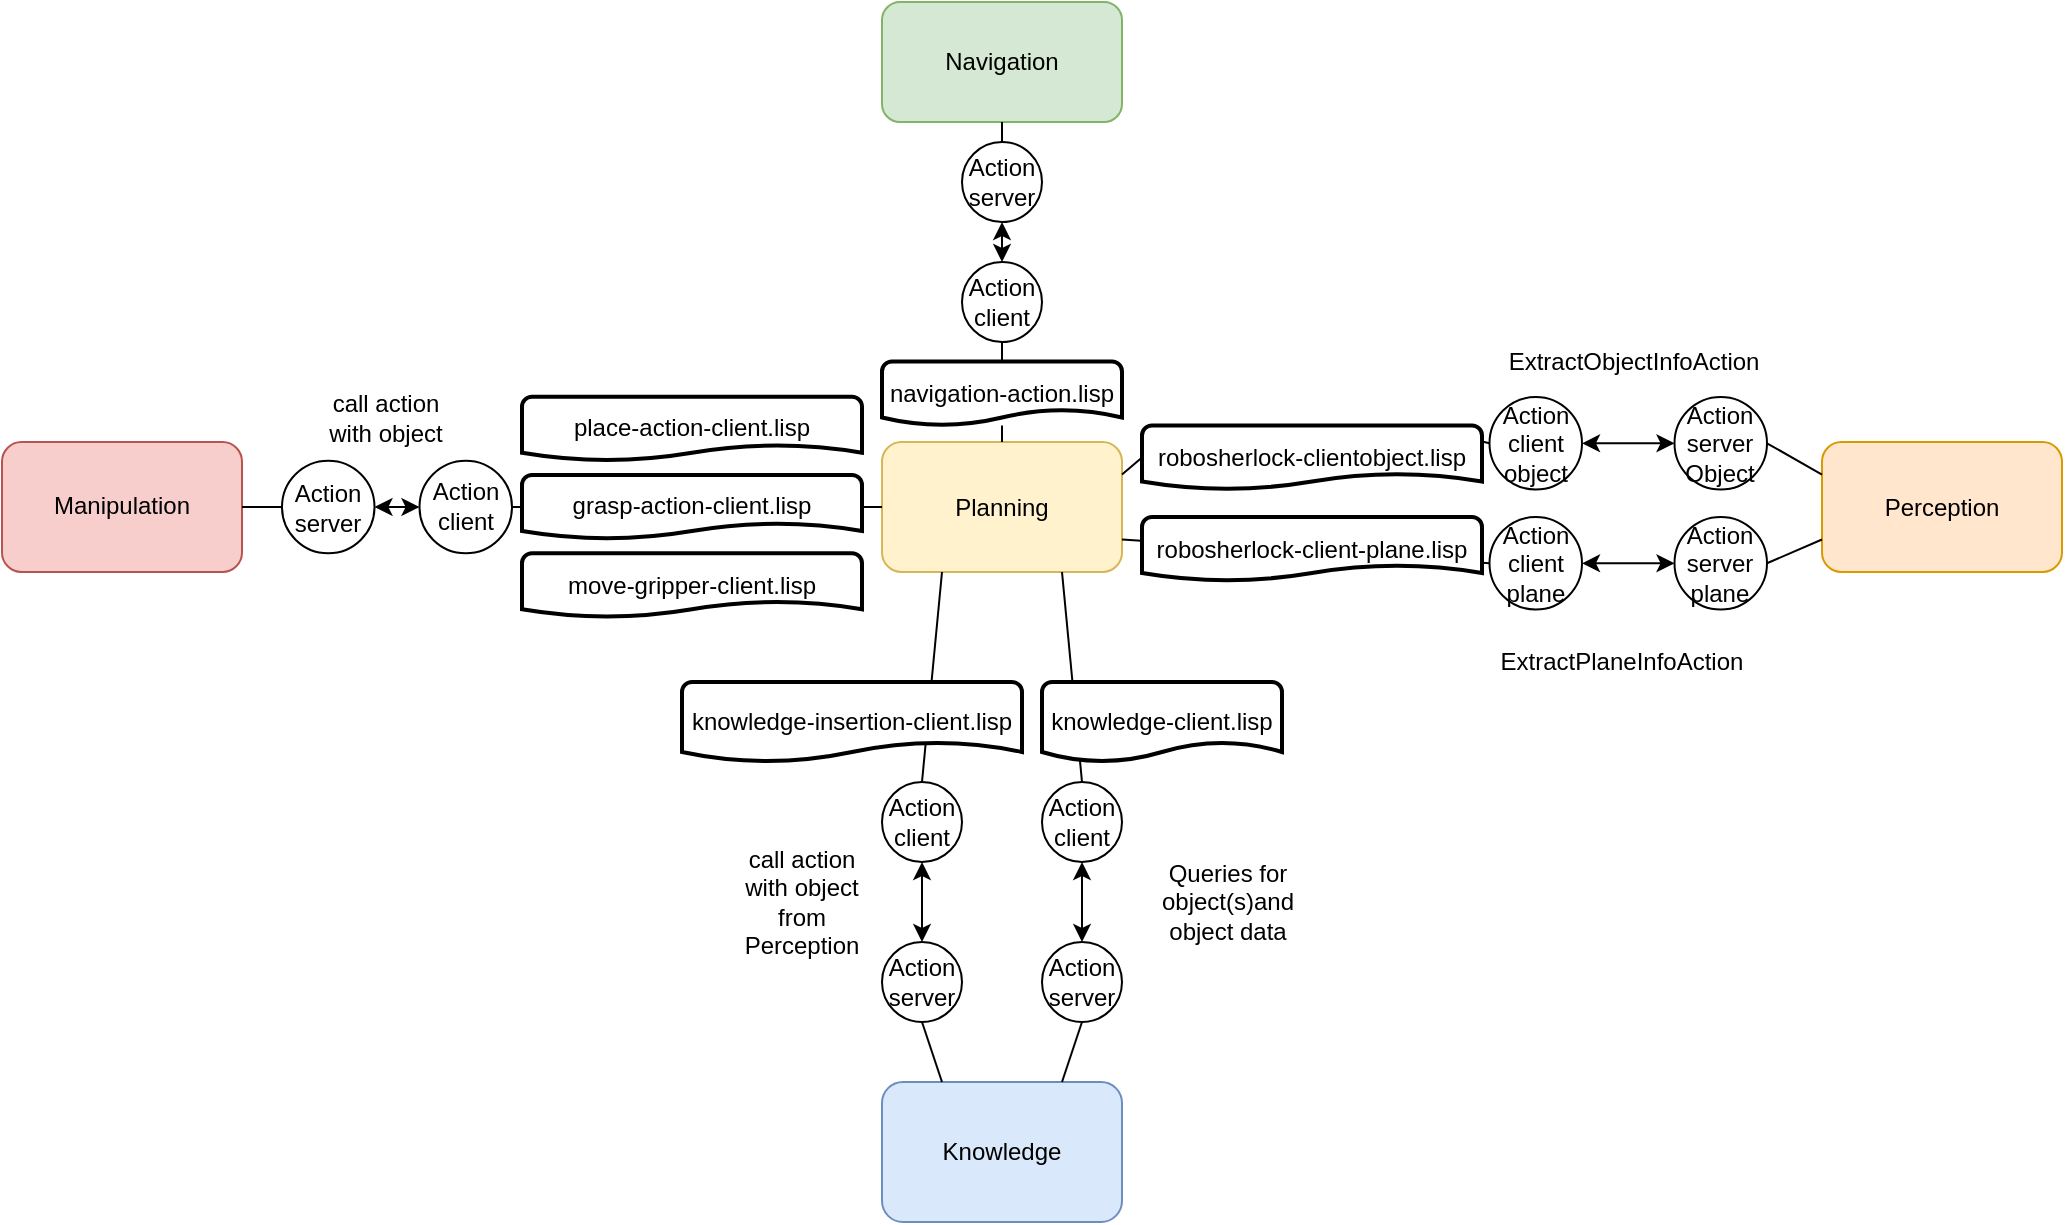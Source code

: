 <mxfile version="12.5.6" type="device"><diagram id="iuh2jrG7rsg8dXP2NMnp" name="Page-1"><mxGraphModel dx="1544" dy="1177" grid="1" gridSize="10" guides="1" tooltips="1" connect="1" arrows="1" fold="1" page="1" pageScale="1" pageWidth="827" pageHeight="1169" math="0" shadow="0"><root><mxCell id="0"/><mxCell id="1" parent="0"/><mxCell id="mez3bWT_Jf6ymg6FvYkj-1" value="Planning" style="rounded=1;whiteSpace=wrap;html=1;fillColor=#fff2cc;strokeColor=#d6b656;" parent="1" vertex="1"><mxGeometry x="380" y="230" width="120" height="65" as="geometry"/></mxCell><mxCell id="mez3bWT_Jf6ymg6FvYkj-2" value="Perception" style="rounded=1;whiteSpace=wrap;html=1;fillColor=#ffe6cc;strokeColor=#d79b00;" parent="1" vertex="1"><mxGeometry x="850" y="230.01" width="120" height="65" as="geometry"/></mxCell><mxCell id="mez3bWT_Jf6ymg6FvYkj-3" value="Knowledge" style="rounded=1;whiteSpace=wrap;html=1;fillColor=#dae8fc;strokeColor=#6c8ebf;" parent="1" vertex="1"><mxGeometry x="380" y="550" width="120" height="70" as="geometry"/></mxCell><mxCell id="mez3bWT_Jf6ymg6FvYkj-4" value="Manipulation" style="rounded=1;whiteSpace=wrap;html=1;fillColor=#f8cecc;strokeColor=#b85450;" parent="1" vertex="1"><mxGeometry x="-60" y="229.99" width="120" height="65" as="geometry"/></mxCell><mxCell id="mez3bWT_Jf6ymg6FvYkj-6" value="Navigation" style="rounded=1;whiteSpace=wrap;html=1;fillColor=#d5e8d4;strokeColor=#82b366;" parent="1" vertex="1"><mxGeometry x="380" y="10" width="120" height="60" as="geometry"/></mxCell><mxCell id="mez3bWT_Jf6ymg6FvYkj-60" value="Action&lt;br&gt;server" style="ellipse;whiteSpace=wrap;html=1;aspect=fixed;" parent="1" vertex="1"><mxGeometry x="80" y="239.38" width="46.25" height="46.25" as="geometry"/></mxCell><mxCell id="mez3bWT_Jf6ymg6FvYkj-61" value="Action&lt;br&gt;client" style="ellipse;whiteSpace=wrap;html=1;aspect=fixed;" parent="1" vertex="1"><mxGeometry x="148.75" y="239.37" width="46.25" height="46.25" as="geometry"/></mxCell><mxCell id="mez3bWT_Jf6ymg6FvYkj-66" value="" style="endArrow=classic;startArrow=classic;html=1;exitX=1;exitY=0.5;exitDx=0;exitDy=0;entryX=0;entryY=0.5;entryDx=0;entryDy=0;" parent="1" source="mez3bWT_Jf6ymg6FvYkj-60" target="mez3bWT_Jf6ymg6FvYkj-61" edge="1"><mxGeometry width="50" height="50" relative="1" as="geometry"><mxPoint x="140" y="340" as="sourcePoint"/><mxPoint x="190" y="290" as="targetPoint"/><Array as="points"/></mxGeometry></mxCell><mxCell id="mez3bWT_Jf6ymg6FvYkj-67" value="" style="endArrow=none;html=1;entryX=0;entryY=0.5;entryDx=0;entryDy=0;exitX=1;exitY=0.5;exitDx=0;exitDy=0;" parent="1" source="mez3bWT_Jf6ymg6FvYkj-4" target="mez3bWT_Jf6ymg6FvYkj-60" edge="1"><mxGeometry width="50" height="50" relative="1" as="geometry"><mxPoint x="150" y="330" as="sourcePoint"/><mxPoint x="200" y="280" as="targetPoint"/></mxGeometry></mxCell><mxCell id="mez3bWT_Jf6ymg6FvYkj-68" value="" style="endArrow=none;html=1;exitX=1;exitY=0.5;exitDx=0;exitDy=0;entryX=0;entryY=0.5;entryDx=0;entryDy=0;" parent="1" source="Ue3txVESYMJqGakFqi0r-17" target="mez3bWT_Jf6ymg6FvYkj-1" edge="1"><mxGeometry width="50" height="50" relative="1" as="geometry"><mxPoint x="330" y="350" as="sourcePoint"/><mxPoint x="380" y="300" as="targetPoint"/><Array as="points"/></mxGeometry></mxCell><mxCell id="mez3bWT_Jf6ymg6FvYkj-71" value="Action&lt;br&gt;server" style="ellipse;whiteSpace=wrap;html=1;aspect=fixed;direction=south;" parent="1" vertex="1"><mxGeometry x="380" y="480" width="40" height="40" as="geometry"/></mxCell><mxCell id="mez3bWT_Jf6ymg6FvYkj-72" value="" style="endArrow=classic;startArrow=classic;html=1;entryX=0.5;entryY=1;entryDx=0;entryDy=0;" parent="1" source="mez3bWT_Jf6ymg6FvYkj-71" target="mez3bWT_Jf6ymg6FvYkj-73" edge="1"><mxGeometry width="50" height="50" relative="1" as="geometry"><mxPoint x="355" y="570.62" as="sourcePoint"/><mxPoint x="485.0" y="493.125" as="targetPoint"/><Array as="points"/></mxGeometry></mxCell><mxCell id="mez3bWT_Jf6ymg6FvYkj-73" value="Action&lt;br&gt;client" style="ellipse;whiteSpace=wrap;html=1;aspect=fixed;" parent="1" vertex="1"><mxGeometry x="380" y="400" width="40" height="40" as="geometry"/></mxCell><mxCell id="mez3bWT_Jf6ymg6FvYkj-74" value="" style="endArrow=none;html=1;exitX=0.25;exitY=1;exitDx=0;exitDy=0;entryX=0.5;entryY=0;entryDx=0;entryDy=0;" parent="1" source="mez3bWT_Jf6ymg6FvYkj-1" target="mez3bWT_Jf6ymg6FvYkj-73" edge="1"><mxGeometry width="50" height="50" relative="1" as="geometry"><mxPoint x="356.25" y="272.505" as="sourcePoint"/><mxPoint x="390" y="272.5" as="targetPoint"/><Array as="points"/></mxGeometry></mxCell><mxCell id="mez3bWT_Jf6ymg6FvYkj-76" value="" style="endArrow=none;html=1;entryX=1;entryY=0.5;entryDx=0;entryDy=0;exitX=0.25;exitY=0;exitDx=0;exitDy=0;" parent="1" source="mez3bWT_Jf6ymg6FvYkj-3" target="mez3bWT_Jf6ymg6FvYkj-71" edge="1"><mxGeometry width="50" height="50" relative="1" as="geometry"><mxPoint x="300" y="550" as="sourcePoint"/><mxPoint x="350" y="500" as="targetPoint"/></mxGeometry></mxCell><mxCell id="mez3bWT_Jf6ymg6FvYkj-78" value="Action&lt;br&gt;&lt;div&gt;client&lt;br&gt;object&lt;br&gt;&lt;/div&gt;" style="ellipse;whiteSpace=wrap;html=1;aspect=fixed;" parent="1" vertex="1"><mxGeometry x="683.75" y="207.51" width="46.25" height="46.25" as="geometry"/></mxCell><mxCell id="mez3bWT_Jf6ymg6FvYkj-79" value="Action&lt;br&gt;server&lt;br&gt;Object" style="ellipse;whiteSpace=wrap;html=1;aspect=fixed;" parent="1" vertex="1"><mxGeometry x="776.25" y="207.51" width="46.25" height="46.25" as="geometry"/></mxCell><mxCell id="mez3bWT_Jf6ymg6FvYkj-80" value="" style="endArrow=none;html=1;exitX=1;exitY=0.25;exitDx=0;exitDy=0;entryX=0;entryY=0.5;entryDx=0;entryDy=0;" parent="1" source="Ue3txVESYMJqGakFqi0r-8" target="mez3bWT_Jf6ymg6FvYkj-78" edge="1"><mxGeometry width="50" height="50" relative="1" as="geometry"><mxPoint x="550" y="380" as="sourcePoint"/><mxPoint x="600" y="330" as="targetPoint"/></mxGeometry></mxCell><mxCell id="mez3bWT_Jf6ymg6FvYkj-81" value="" style="endArrow=none;html=1;entryX=0;entryY=0.25;entryDx=0;entryDy=0;exitX=1;exitY=0.5;exitDx=0;exitDy=0;" parent="1" source="mez3bWT_Jf6ymg6FvYkj-79" target="mez3bWT_Jf6ymg6FvYkj-2" edge="1"><mxGeometry width="50" height="50" relative="1" as="geometry"><mxPoint x="750" y="357.51" as="sourcePoint"/><mxPoint x="810" y="243.76" as="targetPoint"/></mxGeometry></mxCell><mxCell id="mez3bWT_Jf6ymg6FvYkj-83" value="" style="endArrow=classic;startArrow=classic;html=1;entryX=0;entryY=0.5;entryDx=0;entryDy=0;exitX=1;exitY=0.5;exitDx=0;exitDy=0;" parent="1" source="mez3bWT_Jf6ymg6FvYkj-78" target="mez3bWT_Jf6ymg6FvYkj-79" edge="1"><mxGeometry width="50" height="50" relative="1" as="geometry"><mxPoint x="670" y="327.51" as="sourcePoint"/><mxPoint x="720" y="277.51" as="targetPoint"/></mxGeometry></mxCell><mxCell id="mez3bWT_Jf6ymg6FvYkj-84" value="Action&lt;br&gt;&lt;div&gt;client&lt;/div&gt;&lt;div&gt;plane&lt;br&gt;&lt;/div&gt;" style="ellipse;whiteSpace=wrap;html=1;aspect=fixed;" parent="1" vertex="1"><mxGeometry x="683.75" y="267.51" width="46.25" height="46.25" as="geometry"/></mxCell><mxCell id="mez3bWT_Jf6ymg6FvYkj-86" value="Action&lt;br&gt;server&lt;br&gt;plane" style="ellipse;whiteSpace=wrap;html=1;aspect=fixed;" parent="1" vertex="1"><mxGeometry x="776.25" y="267.51" width="46.25" height="46.25" as="geometry"/></mxCell><mxCell id="mez3bWT_Jf6ymg6FvYkj-87" value="" style="endArrow=none;html=1;exitX=1;exitY=0.75;exitDx=0;exitDy=0;entryX=0;entryY=0.5;entryDx=0;entryDy=0;" parent="1" source="mez3bWT_Jf6ymg6FvYkj-1" target="mez3bWT_Jf6ymg6FvYkj-84" edge="1"><mxGeometry width="50" height="50" relative="1" as="geometry"><mxPoint x="550" y="400" as="sourcePoint"/><mxPoint x="600" y="350" as="targetPoint"/></mxGeometry></mxCell><mxCell id="mez3bWT_Jf6ymg6FvYkj-88" value="" style="endArrow=none;html=1;entryX=0;entryY=0.75;entryDx=0;entryDy=0;exitX=1;exitY=0.5;exitDx=0;exitDy=0;" parent="1" source="mez3bWT_Jf6ymg6FvYkj-86" target="mez3bWT_Jf6ymg6FvYkj-2" edge="1"><mxGeometry width="50" height="50" relative="1" as="geometry"><mxPoint x="730" y="387.51" as="sourcePoint"/><mxPoint x="810" y="276.26" as="targetPoint"/></mxGeometry></mxCell><mxCell id="mez3bWT_Jf6ymg6FvYkj-89" value="" style="endArrow=classic;startArrow=classic;html=1;exitX=1;exitY=0.5;exitDx=0;exitDy=0;entryX=0;entryY=0.5;entryDx=0;entryDy=0;" parent="1" source="mez3bWT_Jf6ymg6FvYkj-84" target="mez3bWT_Jf6ymg6FvYkj-86" edge="1"><mxGeometry width="50" height="50" relative="1" as="geometry"><mxPoint x="700" y="417.51" as="sourcePoint"/><mxPoint x="750" y="367.51" as="targetPoint"/></mxGeometry></mxCell><mxCell id="mez3bWT_Jf6ymg6FvYkj-91" value="Action&lt;br&gt;client" style="ellipse;whiteSpace=wrap;html=1;aspect=fixed;" parent="1" vertex="1"><mxGeometry x="420" y="140" width="40" height="40" as="geometry"/></mxCell><mxCell id="mez3bWT_Jf6ymg6FvYkj-92" value="Action&lt;br&gt;server" style="ellipse;whiteSpace=wrap;html=1;aspect=fixed;direction=south;" parent="1" vertex="1"><mxGeometry x="420" y="80" width="40" height="40" as="geometry"/></mxCell><mxCell id="mez3bWT_Jf6ymg6FvYkj-93" value="" style="endArrow=none;html=1;exitX=0.5;exitY=0;exitDx=0;exitDy=0;entryX=0.5;entryY=1;entryDx=0;entryDy=0;" parent="1" source="Ue3txVESYMJqGakFqi0r-14" target="mez3bWT_Jf6ymg6FvYkj-91" edge="1"><mxGeometry width="50" height="50" relative="1" as="geometry"><mxPoint x="360" y="190" as="sourcePoint"/><mxPoint x="410" y="140" as="targetPoint"/></mxGeometry></mxCell><mxCell id="mez3bWT_Jf6ymg6FvYkj-94" value="" style="endArrow=none;html=1;entryX=0.5;entryY=1;entryDx=0;entryDy=0;exitX=0;exitY=0.5;exitDx=0;exitDy=0;" parent="1" source="mez3bWT_Jf6ymg6FvYkj-92" target="mez3bWT_Jf6ymg6FvYkj-6" edge="1"><mxGeometry width="50" height="50" relative="1" as="geometry"><mxPoint x="360" y="160" as="sourcePoint"/><mxPoint x="410" y="110" as="targetPoint"/></mxGeometry></mxCell><mxCell id="mez3bWT_Jf6ymg6FvYkj-95" value="" style="endArrow=classic;startArrow=classic;html=1;entryX=1;entryY=0.5;entryDx=0;entryDy=0;exitX=0.5;exitY=0;exitDx=0;exitDy=0;" parent="1" source="mez3bWT_Jf6ymg6FvYkj-91" target="mez3bWT_Jf6ymg6FvYkj-92" edge="1"><mxGeometry width="50" height="50" relative="1" as="geometry"><mxPoint x="350" y="180" as="sourcePoint"/><mxPoint x="400" y="130" as="targetPoint"/></mxGeometry></mxCell><mxCell id="mez3bWT_Jf6ymg6FvYkj-96" value="call action with object" style="text;html=1;strokeColor=none;fillColor=none;align=center;verticalAlign=middle;whiteSpace=wrap;rounded=0;" parent="1" vertex="1"><mxGeometry x="100" y="207.51" width="63.75" height="20" as="geometry"/></mxCell><mxCell id="mez3bWT_Jf6ymg6FvYkj-99" value="ExtractObjectInfoAction" style="text;html=1;strokeColor=none;fillColor=none;align=center;verticalAlign=middle;whiteSpace=wrap;rounded=0;" parent="1" vertex="1"><mxGeometry x="736.25" y="180" width="40" height="20" as="geometry"/></mxCell><mxCell id="mez3bWT_Jf6ymg6FvYkj-102" value="ExtractPlaneInfoAction" style="text;html=1;strokeColor=none;fillColor=none;align=center;verticalAlign=middle;whiteSpace=wrap;rounded=0;" parent="1" vertex="1"><mxGeometry x="730" y="330" width="40" height="20" as="geometry"/></mxCell><mxCell id="mez3bWT_Jf6ymg6FvYkj-104" value="call action with object from Perception" style="text;html=1;strokeColor=none;fillColor=none;align=center;verticalAlign=middle;whiteSpace=wrap;rounded=0;" parent="1" vertex="1"><mxGeometry x="310" y="450" width="60" height="20" as="geometry"/></mxCell><mxCell id="mez3bWT_Jf6ymg6FvYkj-107" value="Queries for object(s)and object data" style="text;html=1;strokeColor=none;fillColor=none;align=center;verticalAlign=middle;whiteSpace=wrap;rounded=0;" parent="1" vertex="1"><mxGeometry x="513.13" y="450" width="80" height="20" as="geometry"/></mxCell><mxCell id="1OVEuGR8YE_4H2FWBM8T-2" value="Action&lt;br&gt;client" style="ellipse;whiteSpace=wrap;html=1;aspect=fixed;" parent="1" vertex="1"><mxGeometry x="460" y="400" width="40" height="40" as="geometry"/></mxCell><mxCell id="1OVEuGR8YE_4H2FWBM8T-3" value="Action&lt;br&gt;server" style="ellipse;whiteSpace=wrap;html=1;aspect=fixed;direction=south;" parent="1" vertex="1"><mxGeometry x="460" y="480" width="40" height="40" as="geometry"/></mxCell><mxCell id="1OVEuGR8YE_4H2FWBM8T-4" value="" style="endArrow=classic;startArrow=classic;html=1;entryX=0.5;entryY=1;entryDx=0;entryDy=0;exitX=0;exitY=0.5;exitDx=0;exitDy=0;" parent="1" source="1OVEuGR8YE_4H2FWBM8T-3" target="1OVEuGR8YE_4H2FWBM8T-2" edge="1"><mxGeometry width="50" height="50" relative="1" as="geometry"><mxPoint x="160" y="550" as="sourcePoint"/><mxPoint x="210" y="500" as="targetPoint"/></mxGeometry></mxCell><mxCell id="1OVEuGR8YE_4H2FWBM8T-6" value="" style="endArrow=none;html=1;entryX=1;entryY=0.5;entryDx=0;entryDy=0;exitX=0.75;exitY=0;exitDx=0;exitDy=0;" parent="1" source="mez3bWT_Jf6ymg6FvYkj-3" target="1OVEuGR8YE_4H2FWBM8T-3" edge="1"><mxGeometry width="50" height="50" relative="1" as="geometry"><mxPoint x="250" y="600" as="sourcePoint"/><mxPoint x="300" y="550" as="targetPoint"/></mxGeometry></mxCell><mxCell id="Ue3txVESYMJqGakFqi0r-4" value="" style="endArrow=none;html=1;entryX=0.75;entryY=1;entryDx=0;entryDy=0;exitX=0.5;exitY=0;exitDx=0;exitDy=0;" edge="1" parent="1" source="1OVEuGR8YE_4H2FWBM8T-2" target="mez3bWT_Jf6ymg6FvYkj-1"><mxGeometry width="50" height="50" relative="1" as="geometry"><mxPoint x="480" y="400" as="sourcePoint"/><mxPoint x="470" y="295" as="targetPoint"/></mxGeometry></mxCell><mxCell id="Ue3txVESYMJqGakFqi0r-6" value="knowledge-client.lisp" style="strokeWidth=2;html=1;shape=mxgraph.flowchart.document2;whiteSpace=wrap;size=0.25;" vertex="1" parent="1"><mxGeometry x="460" y="350" width="120" height="40" as="geometry"/></mxCell><mxCell id="Ue3txVESYMJqGakFqi0r-7" value="knowledge-insertion-client.lisp" style="strokeWidth=2;html=1;shape=mxgraph.flowchart.document2;whiteSpace=wrap;size=0.25;" vertex="1" parent="1"><mxGeometry x="280" y="350" width="170" height="40" as="geometry"/></mxCell><mxCell id="Ue3txVESYMJqGakFqi0r-8" value="&lt;div&gt;robosherlock-clientobject.lisp&lt;/div&gt;" style="strokeWidth=2;html=1;shape=mxgraph.flowchart.document2;whiteSpace=wrap;size=0.25;" vertex="1" parent="1"><mxGeometry x="510" y="221.76" width="170" height="32" as="geometry"/></mxCell><mxCell id="Ue3txVESYMJqGakFqi0r-12" value="" style="endArrow=none;html=1;exitX=1;exitY=0.25;exitDx=0;exitDy=0;entryX=0;entryY=0.5;entryDx=0;entryDy=0;" edge="1" parent="1" source="mez3bWT_Jf6ymg6FvYkj-1" target="Ue3txVESYMJqGakFqi0r-8"><mxGeometry width="50" height="50" relative="1" as="geometry"><mxPoint x="500" y="246.25" as="sourcePoint"/><mxPoint x="683.75" y="230.635" as="targetPoint"/></mxGeometry></mxCell><mxCell id="Ue3txVESYMJqGakFqi0r-13" value="&lt;div&gt;robosherlock-client-plane.lisp&lt;/div&gt;" style="strokeWidth=2;html=1;shape=mxgraph.flowchart.document2;whiteSpace=wrap;size=0.25;" vertex="1" parent="1"><mxGeometry x="510" y="267.51" width="170" height="32" as="geometry"/></mxCell><mxCell id="Ue3txVESYMJqGakFqi0r-14" value="&lt;div&gt;navigation-action.lisp&lt;/div&gt;" style="strokeWidth=2;html=1;shape=mxgraph.flowchart.document2;whiteSpace=wrap;size=0.25;" vertex="1" parent="1"><mxGeometry x="380" y="189.76" width="120" height="32" as="geometry"/></mxCell><mxCell id="Ue3txVESYMJqGakFqi0r-15" value="" style="endArrow=none;html=1;exitX=0.5;exitY=0;exitDx=0;exitDy=0;entryX=0.5;entryY=1;entryDx=0;entryDy=0;" edge="1" parent="1" source="mez3bWT_Jf6ymg6FvYkj-1" target="Ue3txVESYMJqGakFqi0r-14"><mxGeometry width="50" height="50" relative="1" as="geometry"><mxPoint x="440" y="230" as="sourcePoint"/><mxPoint x="440" y="180" as="targetPoint"/></mxGeometry></mxCell><mxCell id="Ue3txVESYMJqGakFqi0r-16" value="&lt;div&gt;place-action-client.lisp&lt;/div&gt;" style="strokeWidth=2;html=1;shape=mxgraph.flowchart.document2;whiteSpace=wrap;size=0.25;" vertex="1" parent="1"><mxGeometry x="200" y="207.37" width="170" height="32" as="geometry"/></mxCell><mxCell id="Ue3txVESYMJqGakFqi0r-18" value="&lt;div&gt;move-gripper-client.lisp&lt;/div&gt;" style="strokeWidth=2;html=1;shape=mxgraph.flowchart.document2;whiteSpace=wrap;size=0.25;" vertex="1" parent="1"><mxGeometry x="200" y="285.63" width="170" height="32" as="geometry"/></mxCell><mxCell id="Ue3txVESYMJqGakFqi0r-17" value="&lt;div&gt;grasp-action-client.lisp&lt;/div&gt;" style="strokeWidth=2;html=1;shape=mxgraph.flowchart.document2;whiteSpace=wrap;size=0.25;" vertex="1" parent="1"><mxGeometry x="200" y="246.49" width="170" height="32" as="geometry"/></mxCell><mxCell id="Ue3txVESYMJqGakFqi0r-19" value="" style="endArrow=none;html=1;exitX=1;exitY=0.5;exitDx=0;exitDy=0;entryX=0;entryY=0.5;entryDx=0;entryDy=0;" edge="1" parent="1" source="mez3bWT_Jf6ymg6FvYkj-61" target="Ue3txVESYMJqGakFqi0r-17"><mxGeometry width="50" height="50" relative="1" as="geometry"><mxPoint x="195.0" y="262.495" as="sourcePoint"/><mxPoint x="380" y="262.5" as="targetPoint"/><Array as="points"/></mxGeometry></mxCell></root></mxGraphModel></diagram></mxfile>